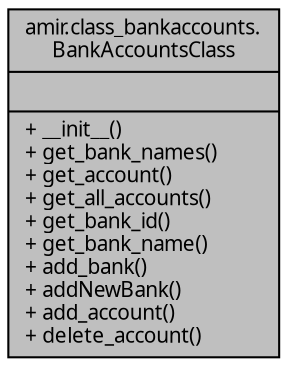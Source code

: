 digraph "amir.class_bankaccounts.BankAccountsClass"
{
 // LATEX_PDF_SIZE
  edge [fontname="FreeSans.ttf",fontsize="10",labelfontname="FreeSans.ttf",labelfontsize="10"];
  node [fontname="FreeSans.ttf",fontsize="10",shape=record];
  Node1 [label="{amir.class_bankaccounts.\lBankAccountsClass\n||+ __init__()\l+ get_bank_names()\l+ get_account()\l+ get_all_accounts()\l+ get_bank_id()\l+ get_bank_name()\l+ add_bank()\l+ addNewBank()\l+ add_account()\l+ delete_account()\l}",height=0.2,width=0.4,color="black", fillcolor="grey75", style="filled", fontcolor="black",tooltip=" "];
}
